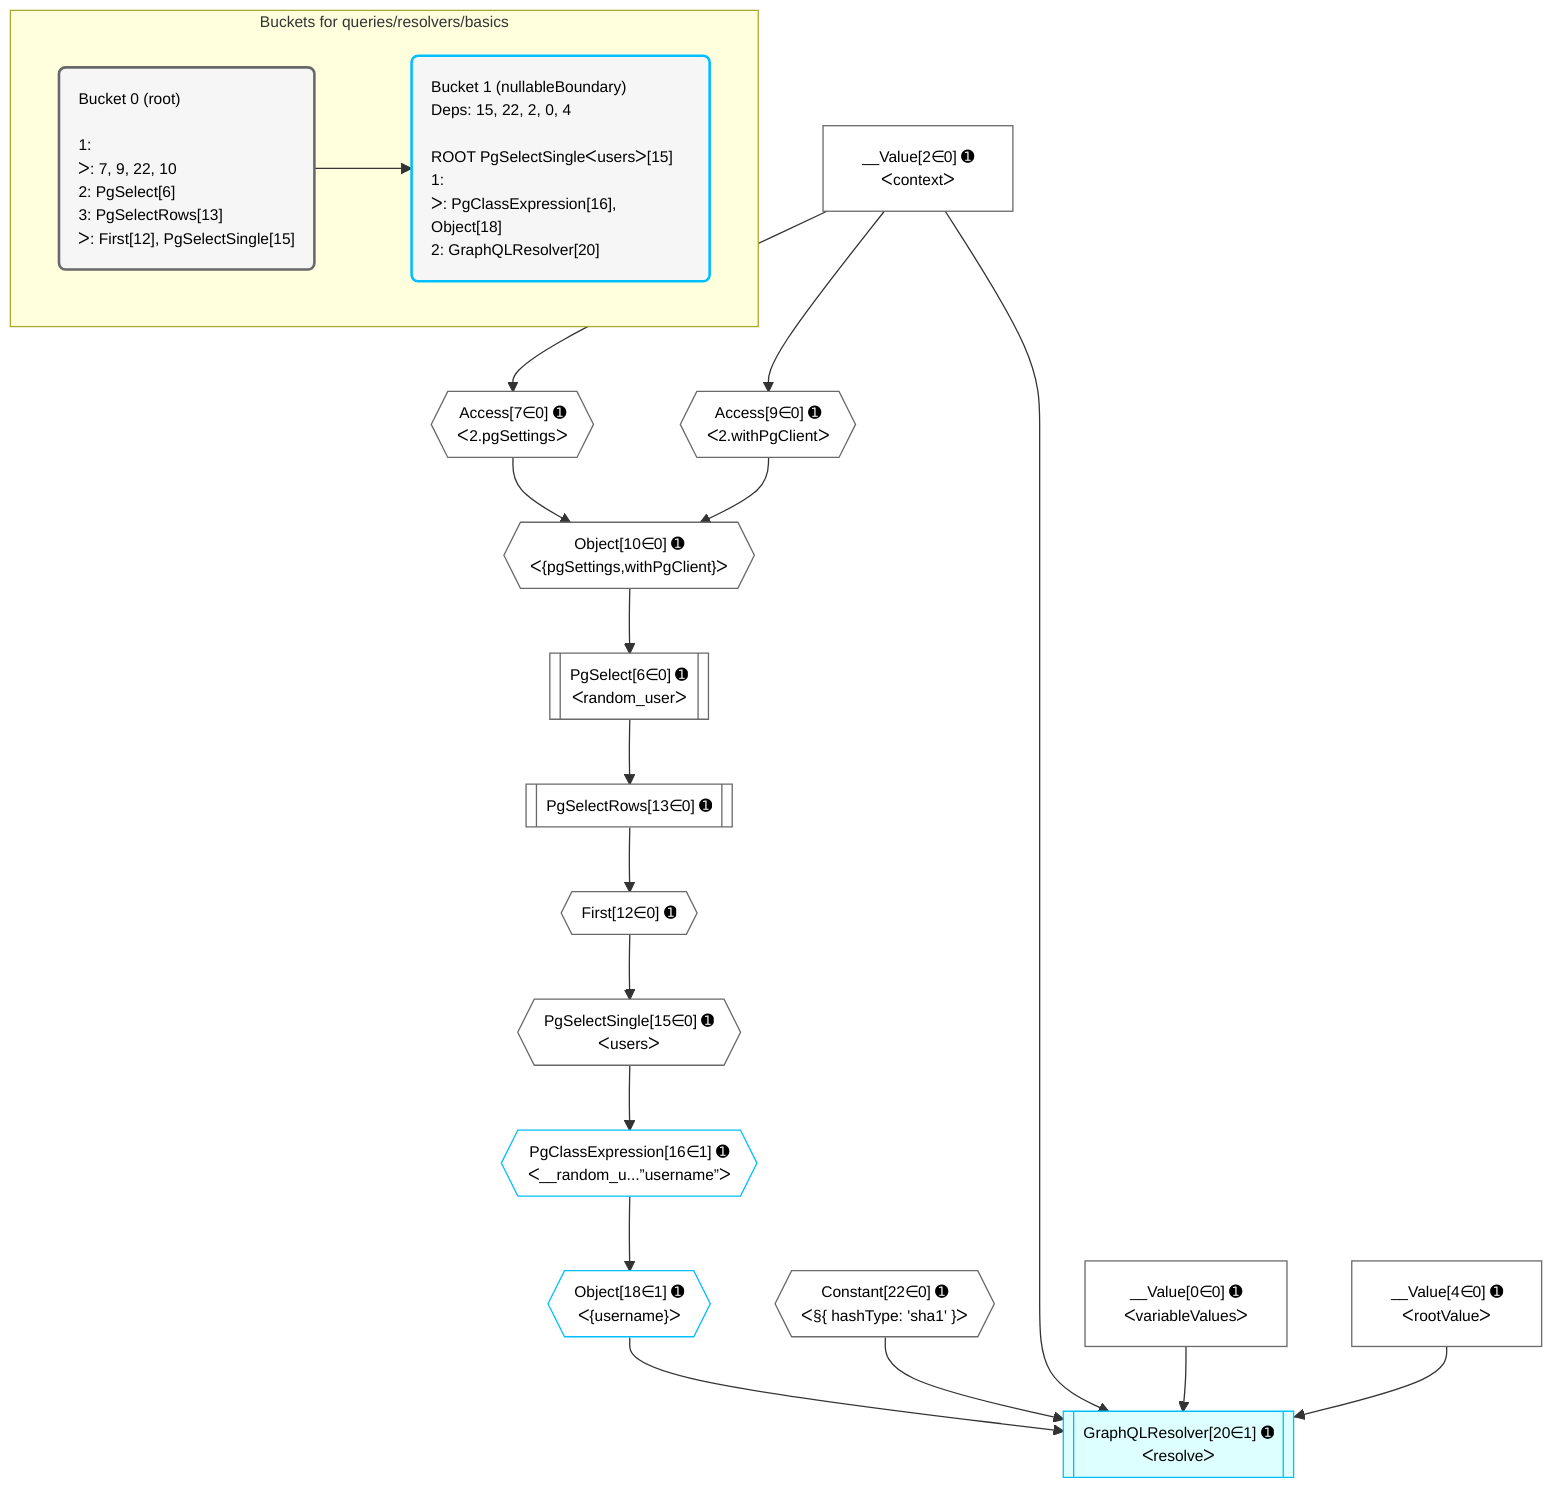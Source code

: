 %%{init: {'themeVariables': { 'fontSize': '12px'}}}%%
graph TD
    classDef path fill:#eee,stroke:#000,color:#000
    classDef plan fill:#fff,stroke-width:1px,color:#000
    classDef itemplan fill:#fff,stroke-width:2px,color:#000
    classDef unbatchedplan fill:#dff,stroke-width:1px,color:#000
    classDef sideeffectplan fill:#fcc,stroke-width:2px,color:#000
    classDef bucket fill:#f6f6f6,color:#000,stroke-width:2px,text-align:left

    subgraph "Buckets for queries/resolvers/basics"
    Bucket0("Bucket 0 (root)<br /><br />1: <br />ᐳ: 7, 9, 22, 10<br />2: PgSelect[6]<br />3: PgSelectRows[13]<br />ᐳ: First[12], PgSelectSingle[15]"):::bucket
    Bucket1("Bucket 1 (nullableBoundary)<br />Deps: 15, 22, 2, 0, 4<br /><br />ROOT PgSelectSingleᐸusersᐳ[15]<br />1: <br />ᐳ: PgClassExpression[16], Object[18]<br />2: GraphQLResolver[20]"):::bucket
    end
    Bucket0 --> Bucket1

    %% plan dependencies
    Object10{{"Object[10∈0] ➊<br />ᐸ{pgSettings,withPgClient}ᐳ"}}:::plan
    Access7{{"Access[7∈0] ➊<br />ᐸ2.pgSettingsᐳ"}}:::plan
    Access9{{"Access[9∈0] ➊<br />ᐸ2.withPgClientᐳ"}}:::plan
    Access7 & Access9 --> Object10
    PgSelect6[["PgSelect[6∈0] ➊<br />ᐸrandom_userᐳ"]]:::plan
    Object10 --> PgSelect6
    __Value2["__Value[2∈0] ➊<br />ᐸcontextᐳ"]:::plan
    __Value2 --> Access7
    __Value2 --> Access9
    First12{{"First[12∈0] ➊"}}:::plan
    PgSelectRows13[["PgSelectRows[13∈0] ➊"]]:::plan
    PgSelectRows13 --> First12
    PgSelect6 --> PgSelectRows13
    PgSelectSingle15{{"PgSelectSingle[15∈0] ➊<br />ᐸusersᐳ"}}:::plan
    First12 --> PgSelectSingle15
    __Value0["__Value[0∈0] ➊<br />ᐸvariableValuesᐳ"]:::plan
    __Value4["__Value[4∈0] ➊<br />ᐸrootValueᐳ"]:::plan
    Constant22{{"Constant[22∈0] ➊<br />ᐸ§{ hashType: 'sha1' }ᐳ"}}:::plan
    GraphQLResolver20[["GraphQLResolver[20∈1] ➊<br />ᐸresolveᐳ"]]:::unbatchedplan
    Object18{{"Object[18∈1] ➊<br />ᐸ{username}ᐳ"}}:::plan
    Object18 & Constant22 & __Value2 & __Value0 & __Value4 --> GraphQLResolver20
    PgClassExpression16{{"PgClassExpression[16∈1] ➊<br />ᐸ__random_u...”username”ᐳ"}}:::plan
    PgSelectSingle15 --> PgClassExpression16
    PgClassExpression16 --> Object18

    %% define steps
    classDef bucket0 stroke:#696969
    class Bucket0,__Value0,__Value2,__Value4,PgSelect6,Access7,Access9,Object10,First12,PgSelectRows13,PgSelectSingle15,Constant22 bucket0
    classDef bucket1 stroke:#00bfff
    class Bucket1,PgClassExpression16,Object18,GraphQLResolver20 bucket1